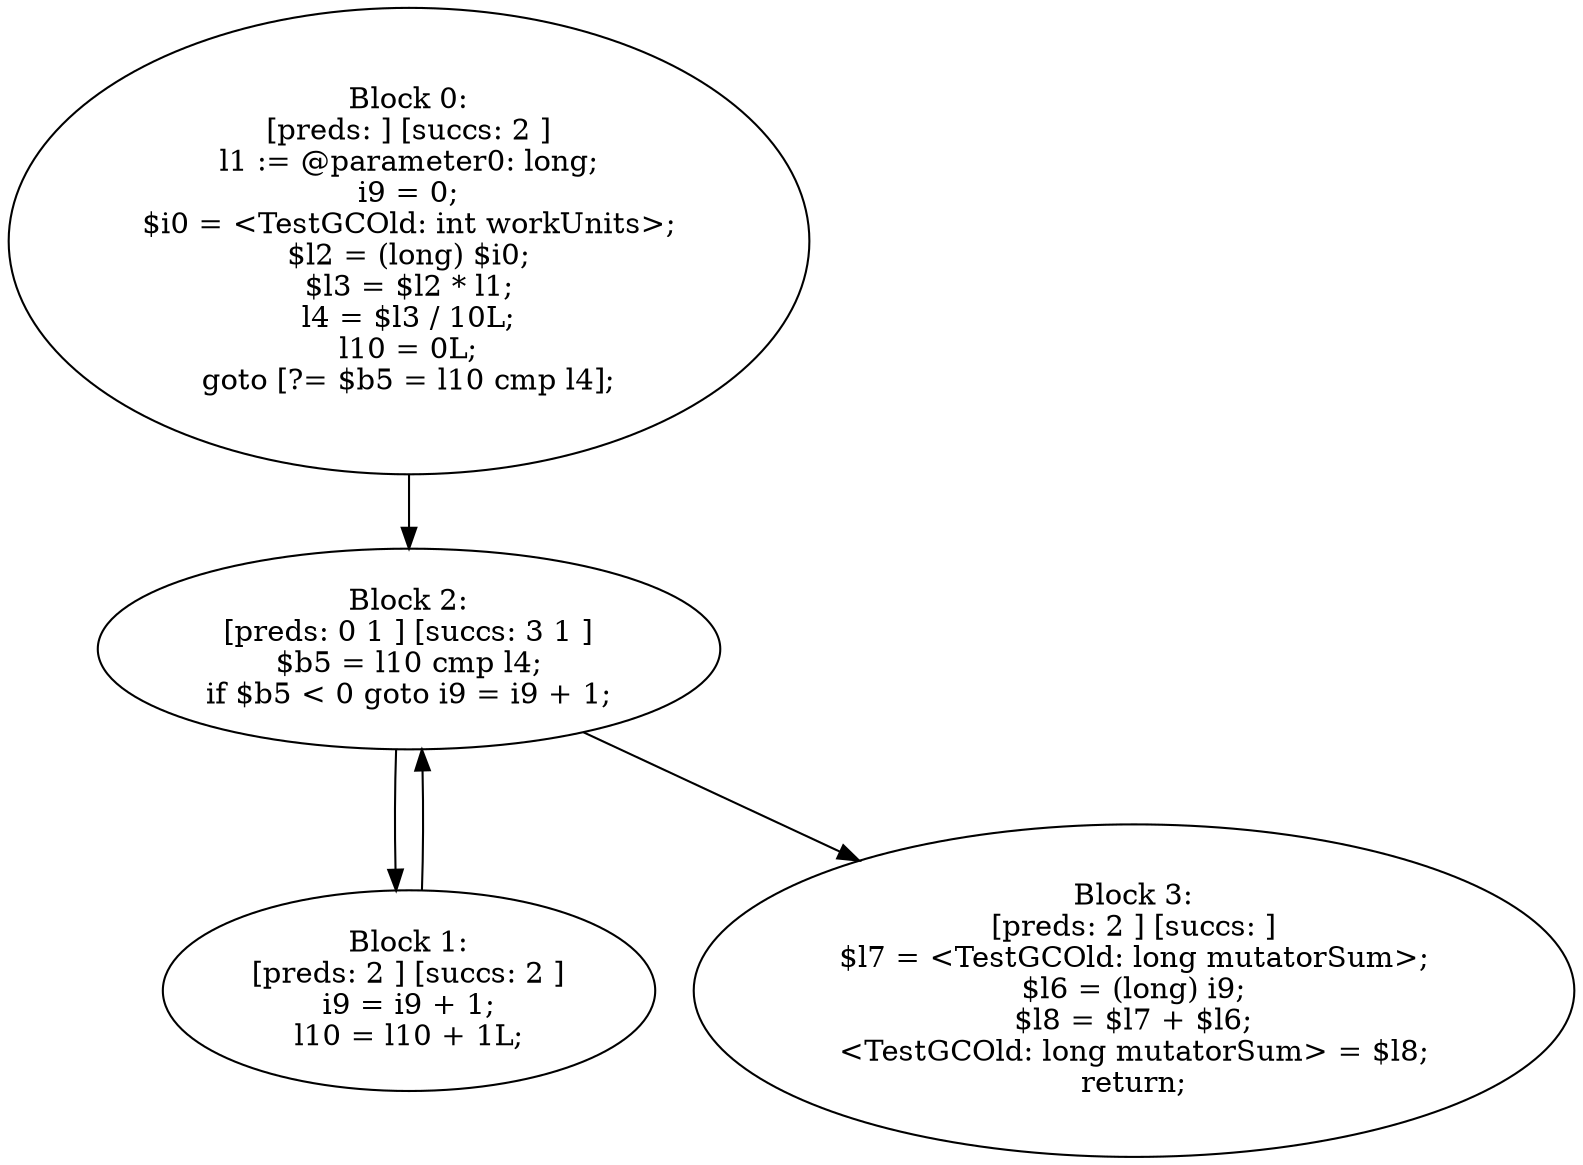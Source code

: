 digraph "unitGraph" {
    "Block 0:
[preds: ] [succs: 2 ]
l1 := @parameter0: long;
i9 = 0;
$i0 = <TestGCOld: int workUnits>;
$l2 = (long) $i0;
$l3 = $l2 * l1;
l4 = $l3 / 10L;
l10 = 0L;
goto [?= $b5 = l10 cmp l4];
"
    "Block 1:
[preds: 2 ] [succs: 2 ]
i9 = i9 + 1;
l10 = l10 + 1L;
"
    "Block 2:
[preds: 0 1 ] [succs: 3 1 ]
$b5 = l10 cmp l4;
if $b5 < 0 goto i9 = i9 + 1;
"
    "Block 3:
[preds: 2 ] [succs: ]
$l7 = <TestGCOld: long mutatorSum>;
$l6 = (long) i9;
$l8 = $l7 + $l6;
<TestGCOld: long mutatorSum> = $l8;
return;
"
    "Block 0:
[preds: ] [succs: 2 ]
l1 := @parameter0: long;
i9 = 0;
$i0 = <TestGCOld: int workUnits>;
$l2 = (long) $i0;
$l3 = $l2 * l1;
l4 = $l3 / 10L;
l10 = 0L;
goto [?= $b5 = l10 cmp l4];
"->"Block 2:
[preds: 0 1 ] [succs: 3 1 ]
$b5 = l10 cmp l4;
if $b5 < 0 goto i9 = i9 + 1;
";
    "Block 1:
[preds: 2 ] [succs: 2 ]
i9 = i9 + 1;
l10 = l10 + 1L;
"->"Block 2:
[preds: 0 1 ] [succs: 3 1 ]
$b5 = l10 cmp l4;
if $b5 < 0 goto i9 = i9 + 1;
";
    "Block 2:
[preds: 0 1 ] [succs: 3 1 ]
$b5 = l10 cmp l4;
if $b5 < 0 goto i9 = i9 + 1;
"->"Block 3:
[preds: 2 ] [succs: ]
$l7 = <TestGCOld: long mutatorSum>;
$l6 = (long) i9;
$l8 = $l7 + $l6;
<TestGCOld: long mutatorSum> = $l8;
return;
";
    "Block 2:
[preds: 0 1 ] [succs: 3 1 ]
$b5 = l10 cmp l4;
if $b5 < 0 goto i9 = i9 + 1;
"->"Block 1:
[preds: 2 ] [succs: 2 ]
i9 = i9 + 1;
l10 = l10 + 1L;
";
}
